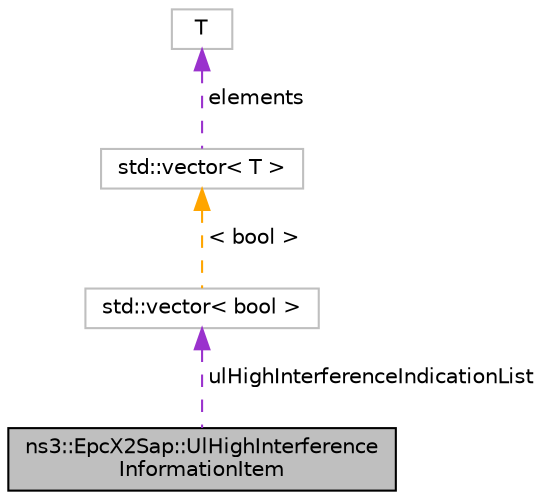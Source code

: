 digraph "ns3::EpcX2Sap::UlHighInterferenceInformationItem"
{
 // LATEX_PDF_SIZE
  edge [fontname="Helvetica",fontsize="10",labelfontname="Helvetica",labelfontsize="10"];
  node [fontname="Helvetica",fontsize="10",shape=record];
  Node1 [label="ns3::EpcX2Sap::UlHighInterference\lInformationItem",height=0.2,width=0.4,color="black", fillcolor="grey75", style="filled", fontcolor="black",tooltip="UL High Interference Information as it is used in the LOAD INFORMATION message."];
  Node2 -> Node1 [dir="back",color="darkorchid3",fontsize="10",style="dashed",label=" ulHighInterferenceIndicationList" ,fontname="Helvetica"];
  Node2 [label="std::vector\< bool \>",height=0.2,width=0.4,color="grey75", fillcolor="white", style="filled",tooltip=" "];
  Node3 -> Node2 [dir="back",color="orange",fontsize="10",style="dashed",label=" \< bool \>" ,fontname="Helvetica"];
  Node3 [label="std::vector\< T \>",height=0.2,width=0.4,color="grey75", fillcolor="white", style="filled",tooltip=" "];
  Node4 -> Node3 [dir="back",color="darkorchid3",fontsize="10",style="dashed",label=" elements" ,fontname="Helvetica"];
  Node4 [label="T",height=0.2,width=0.4,color="grey75", fillcolor="white", style="filled",tooltip=" "];
}
